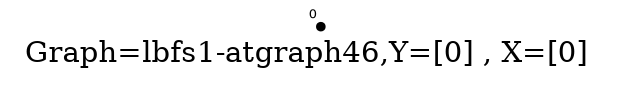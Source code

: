 /* Created by igraph 0.8.0-pre+0200568 */
graph {
  graph [
    label="Graph=lbfs1-atgraph46,Y=[0] , X=[0]  "
    labelloc=bottom
  ];
  0 [
    pos="0.000000,0.000000!"
    shape=point
    fontsize=6
    xlabel=0
  ];

}
